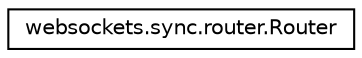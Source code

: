 digraph "Graphical Class Hierarchy"
{
 // LATEX_PDF_SIZE
  edge [fontname="Helvetica",fontsize="10",labelfontname="Helvetica",labelfontsize="10"];
  node [fontname="Helvetica",fontsize="10",shape=record];
  rankdir="LR";
  Node0 [label="websockets.sync.router.Router",height=0.2,width=0.4,color="black", fillcolor="white", style="filled",URL="$classwebsockets_1_1sync_1_1router_1_1Router.html",tooltip=" "];
}
